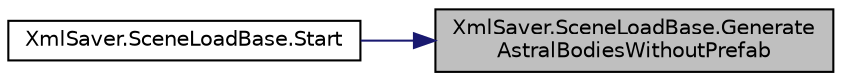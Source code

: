 digraph "XmlSaver.SceneLoadBase.GenerateAstralBodiesWithoutPrefab"
{
 // INTERACTIVE_SVG=YES
 // LATEX_PDF_SIZE
  edge [fontname="Helvetica",fontsize="10",labelfontname="Helvetica",labelfontsize="10"];
  node [fontname="Helvetica",fontsize="10",shape=record];
  rankdir="RL";
  Node1 [label="XmlSaver.SceneLoadBase.Generate\lAstralBodiesWithoutPrefab",height=0.2,width=0.4,color="black", fillcolor="grey75", style="filled", fontcolor="black",tooltip=" "];
  Node1 -> Node2 [dir="back",color="midnightblue",fontsize="10",style="solid",fontname="Helvetica"];
  Node2 [label="XmlSaver.SceneLoadBase.Start",height=0.2,width=0.4,color="black", fillcolor="white", style="filled",URL="$class_xml_saver_1_1_scene_load_base.html#a858d37d11500dd956eb9c45a5509dc3c",tooltip=" "];
}
